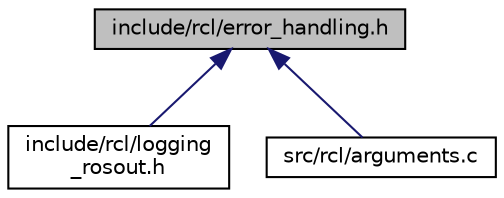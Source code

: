 digraph "include/rcl/error_handling.h"
{
  edge [fontname="Helvetica",fontsize="10",labelfontname="Helvetica",labelfontsize="10"];
  node [fontname="Helvetica",fontsize="10",shape=record];
  Node12 [label="include/rcl/error_handling.h",height=0.2,width=0.4,color="black", fillcolor="grey75", style="filled", fontcolor="black"];
  Node12 -> Node13 [dir="back",color="midnightblue",fontsize="10",style="solid",fontname="Helvetica"];
  Node13 [label="include/rcl/logging\l_rosout.h",height=0.2,width=0.4,color="black", fillcolor="white", style="filled",URL="$logging__rosout_8h.html"];
  Node12 -> Node14 [dir="back",color="midnightblue",fontsize="10",style="solid",fontname="Helvetica"];
  Node14 [label="src/rcl/arguments.c",height=0.2,width=0.4,color="black", fillcolor="white", style="filled",URL="$arguments_8c.html"];
}
